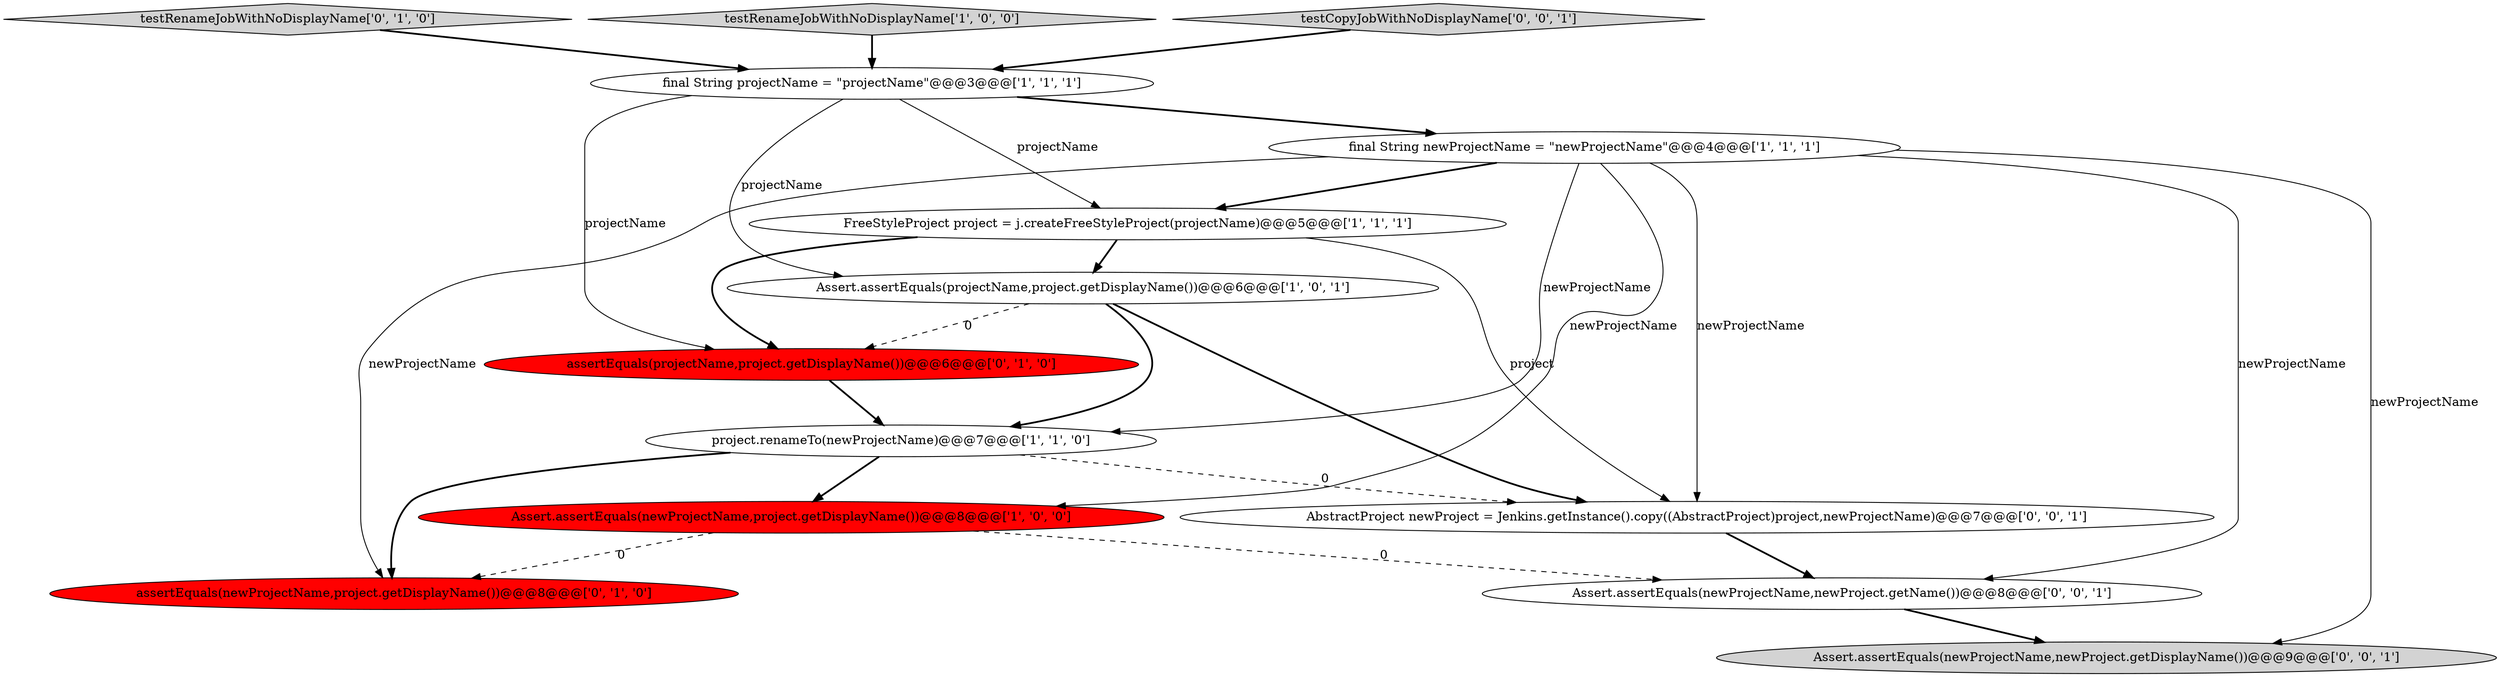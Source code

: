digraph {
11 [style = filled, label = "Assert.assertEquals(newProjectName,newProject.getName())@@@8@@@['0', '0', '1']", fillcolor = white, shape = ellipse image = "AAA0AAABBB3BBB"];
6 [style = filled, label = "project.renameTo(newProjectName)@@@7@@@['1', '1', '0']", fillcolor = white, shape = ellipse image = "AAA0AAABBB1BBB"];
7 [style = filled, label = "assertEquals(projectName,project.getDisplayName())@@@6@@@['0', '1', '0']", fillcolor = red, shape = ellipse image = "AAA1AAABBB2BBB"];
1 [style = filled, label = "Assert.assertEquals(newProjectName,project.getDisplayName())@@@8@@@['1', '0', '0']", fillcolor = red, shape = ellipse image = "AAA1AAABBB1BBB"];
9 [style = filled, label = "assertEquals(newProjectName,project.getDisplayName())@@@8@@@['0', '1', '0']", fillcolor = red, shape = ellipse image = "AAA1AAABBB2BBB"];
4 [style = filled, label = "FreeStyleProject project = j.createFreeStyleProject(projectName)@@@5@@@['1', '1', '1']", fillcolor = white, shape = ellipse image = "AAA0AAABBB1BBB"];
3 [style = filled, label = "final String projectName = \"projectName\"@@@3@@@['1', '1', '1']", fillcolor = white, shape = ellipse image = "AAA0AAABBB1BBB"];
10 [style = filled, label = "AbstractProject newProject = Jenkins.getInstance().copy((AbstractProject)project,newProjectName)@@@7@@@['0', '0', '1']", fillcolor = white, shape = ellipse image = "AAA0AAABBB3BBB"];
8 [style = filled, label = "testRenameJobWithNoDisplayName['0', '1', '0']", fillcolor = lightgray, shape = diamond image = "AAA0AAABBB2BBB"];
2 [style = filled, label = "final String newProjectName = \"newProjectName\"@@@4@@@['1', '1', '1']", fillcolor = white, shape = ellipse image = "AAA0AAABBB1BBB"];
12 [style = filled, label = "Assert.assertEquals(newProjectName,newProject.getDisplayName())@@@9@@@['0', '0', '1']", fillcolor = lightgray, shape = ellipse image = "AAA0AAABBB3BBB"];
5 [style = filled, label = "testRenameJobWithNoDisplayName['1', '0', '0']", fillcolor = lightgray, shape = diamond image = "AAA0AAABBB1BBB"];
0 [style = filled, label = "Assert.assertEquals(projectName,project.getDisplayName())@@@6@@@['1', '0', '1']", fillcolor = white, shape = ellipse image = "AAA0AAABBB1BBB"];
13 [style = filled, label = "testCopyJobWithNoDisplayName['0', '0', '1']", fillcolor = lightgray, shape = diamond image = "AAA0AAABBB3BBB"];
5->3 [style = bold, label=""];
2->6 [style = solid, label="newProjectName"];
0->6 [style = bold, label=""];
8->3 [style = bold, label=""];
2->12 [style = solid, label="newProjectName"];
3->4 [style = solid, label="projectName"];
3->7 [style = solid, label="projectName"];
1->9 [style = dashed, label="0"];
11->12 [style = bold, label=""];
2->1 [style = solid, label="newProjectName"];
2->4 [style = bold, label=""];
4->10 [style = solid, label="project"];
4->7 [style = bold, label=""];
4->0 [style = bold, label=""];
6->10 [style = dashed, label="0"];
6->1 [style = bold, label=""];
2->11 [style = solid, label="newProjectName"];
0->10 [style = bold, label=""];
2->10 [style = solid, label="newProjectName"];
3->2 [style = bold, label=""];
13->3 [style = bold, label=""];
1->11 [style = dashed, label="0"];
7->6 [style = bold, label=""];
6->9 [style = bold, label=""];
0->7 [style = dashed, label="0"];
2->9 [style = solid, label="newProjectName"];
3->0 [style = solid, label="projectName"];
10->11 [style = bold, label=""];
}
